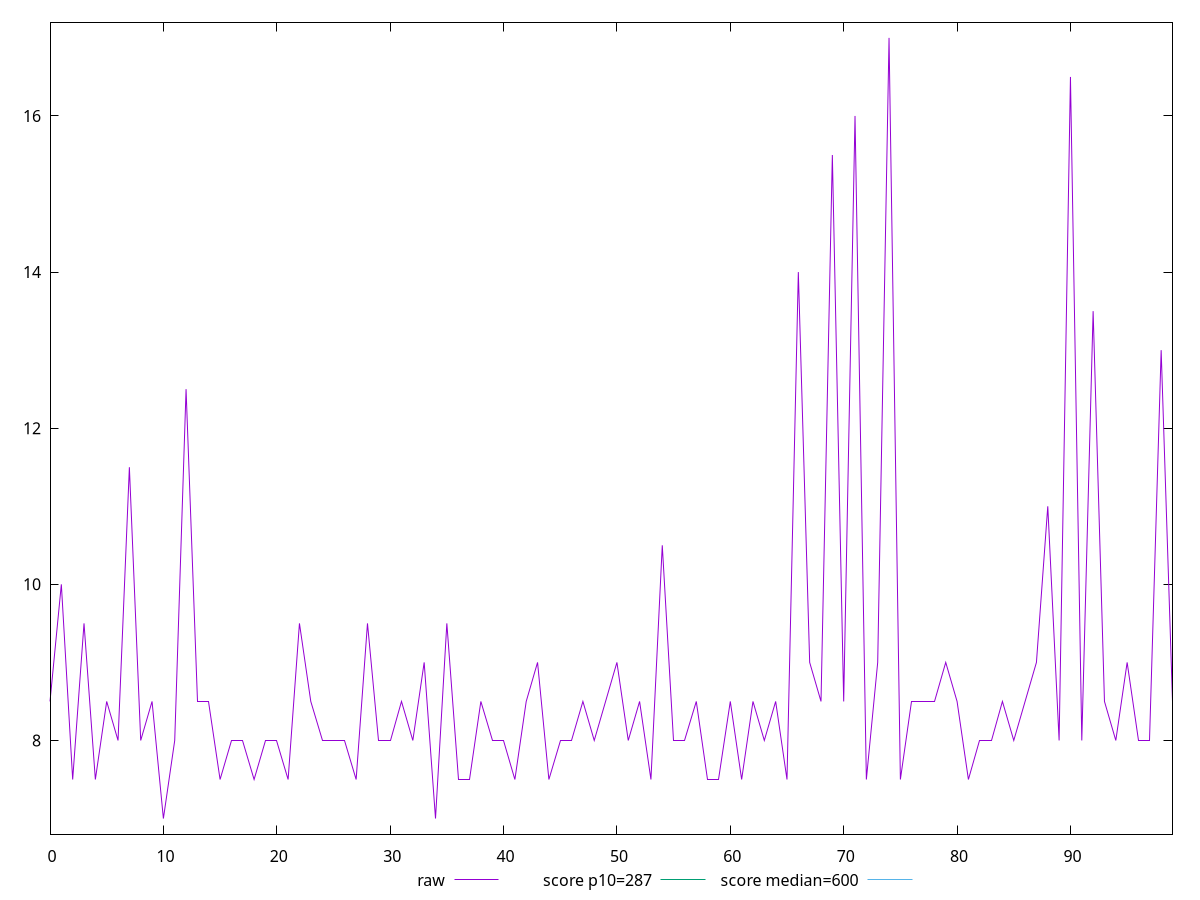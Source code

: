 reset

$raw <<EOF
0 8.5
1 10
2 7.5
3 9.5
4 7.5
5 8.5
6 8
7 11.5
8 8
9 8.5
10 7
11 8
12 12.5
13 8.5
14 8.5
15 7.5
16 8
17 8
18 7.5
19 8
20 8
21 7.5
22 9.5
23 8.5
24 8
25 8
26 8
27 7.5
28 9.5
29 8
30 8
31 8.5
32 8
33 9
34 7
35 9.5
36 7.5
37 7.5
38 8.5
39 8
40 8
41 7.5
42 8.5
43 9
44 7.5
45 8
46 8
47 8.5
48 8
49 8.5
50 9
51 8
52 8.5
53 7.5
54 10.5
55 8
56 8
57 8.5
58 7.5
59 7.5
60 8.5
61 7.5
62 8.5
63 8
64 8.5
65 7.5
66 14
67 9
68 8.5
69 15.5
70 8.5
71 16
72 7.5
73 9
74 17
75 7.5
76 8.5
77 8.5
78 8.5
79 9
80 8.5
81 7.5
82 8
83 8
84 8.5
85 8
86 8.5
87 9
88 11
89 8
90 16.5
91 8
92 13.5
93 8.5
94 8
95 9
96 8
97 8
98 13
99 8.5
EOF

set key outside below
set xrange [0:99]
set yrange [6.8:17.2]
set trange [6.8:17.2]
set terminal svg size 640, 500 enhanced background rgb 'white'
set output "report_00018_2021-02-10T15-25-16.877Z/total-blocking-time/samples/pages+cached+noadtech/raw/values.svg"

plot $raw title "raw" with line, \
     287 title "score p10=287", \
     600 title "score median=600"

reset
